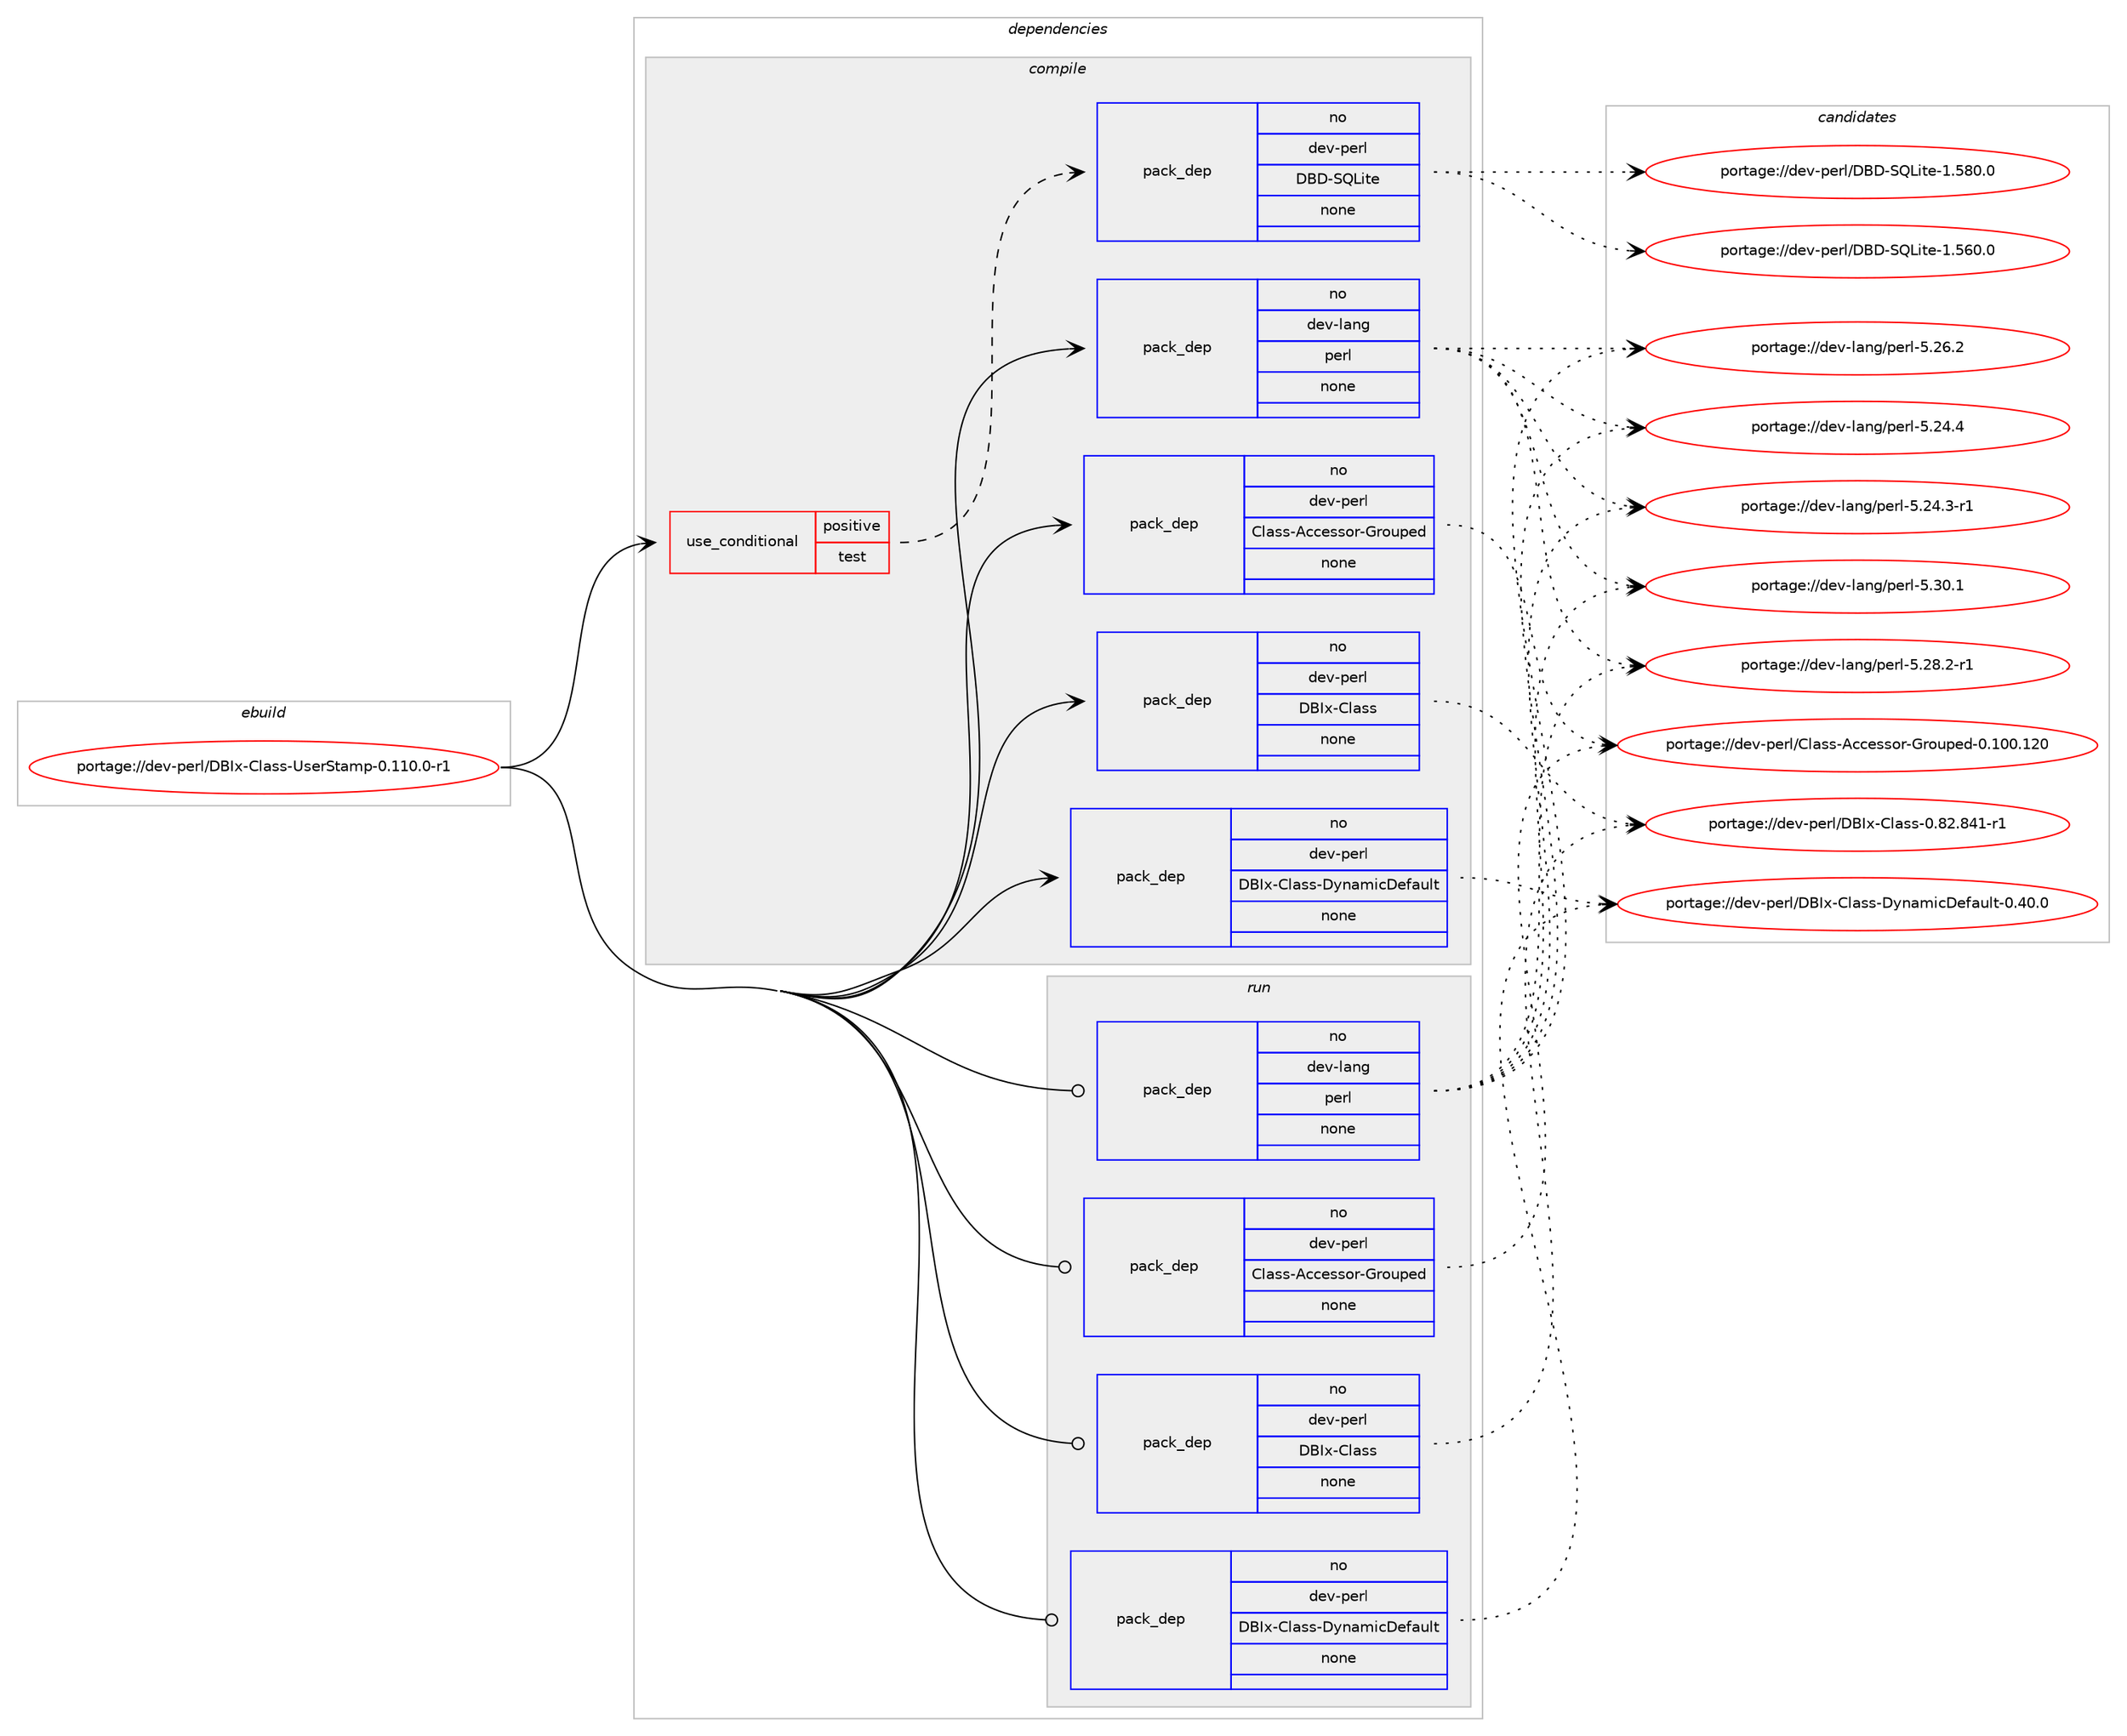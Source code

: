 digraph prolog {

# *************
# Graph options
# *************

newrank=true;
concentrate=true;
compound=true;
graph [rankdir=LR,fontname=Helvetica,fontsize=10,ranksep=1.5];#, ranksep=2.5, nodesep=0.2];
edge  [arrowhead=vee];
node  [fontname=Helvetica,fontsize=10];

# **********
# The ebuild
# **********

subgraph cluster_leftcol {
color=gray;
rank=same;
label=<<i>ebuild</i>>;
id [label="portage://dev-perl/DBIx-Class-UserStamp-0.110.0-r1", color=red, width=4, href="../dev-perl/DBIx-Class-UserStamp-0.110.0-r1.svg"];
}

# ****************
# The dependencies
# ****************

subgraph cluster_midcol {
color=gray;
label=<<i>dependencies</i>>;
subgraph cluster_compile {
fillcolor="#eeeeee";
style=filled;
label=<<i>compile</i>>;
subgraph cond122453 {
dependency497297 [label=<<TABLE BORDER="0" CELLBORDER="1" CELLSPACING="0" CELLPADDING="4"><TR><TD ROWSPAN="3" CELLPADDING="10">use_conditional</TD></TR><TR><TD>positive</TD></TR><TR><TD>test</TD></TR></TABLE>>, shape=none, color=red];
subgraph pack369749 {
dependency497298 [label=<<TABLE BORDER="0" CELLBORDER="1" CELLSPACING="0" CELLPADDING="4" WIDTH="220"><TR><TD ROWSPAN="6" CELLPADDING="30">pack_dep</TD></TR><TR><TD WIDTH="110">no</TD></TR><TR><TD>dev-perl</TD></TR><TR><TD>DBD-SQLite</TD></TR><TR><TD>none</TD></TR><TR><TD></TD></TR></TABLE>>, shape=none, color=blue];
}
dependency497297:e -> dependency497298:w [weight=20,style="dashed",arrowhead="vee"];
}
id:e -> dependency497297:w [weight=20,style="solid",arrowhead="vee"];
subgraph pack369750 {
dependency497299 [label=<<TABLE BORDER="0" CELLBORDER="1" CELLSPACING="0" CELLPADDING="4" WIDTH="220"><TR><TD ROWSPAN="6" CELLPADDING="30">pack_dep</TD></TR><TR><TD WIDTH="110">no</TD></TR><TR><TD>dev-lang</TD></TR><TR><TD>perl</TD></TR><TR><TD>none</TD></TR><TR><TD></TD></TR></TABLE>>, shape=none, color=blue];
}
id:e -> dependency497299:w [weight=20,style="solid",arrowhead="vee"];
subgraph pack369751 {
dependency497300 [label=<<TABLE BORDER="0" CELLBORDER="1" CELLSPACING="0" CELLPADDING="4" WIDTH="220"><TR><TD ROWSPAN="6" CELLPADDING="30">pack_dep</TD></TR><TR><TD WIDTH="110">no</TD></TR><TR><TD>dev-perl</TD></TR><TR><TD>Class-Accessor-Grouped</TD></TR><TR><TD>none</TD></TR><TR><TD></TD></TR></TABLE>>, shape=none, color=blue];
}
id:e -> dependency497300:w [weight=20,style="solid",arrowhead="vee"];
subgraph pack369752 {
dependency497301 [label=<<TABLE BORDER="0" CELLBORDER="1" CELLSPACING="0" CELLPADDING="4" WIDTH="220"><TR><TD ROWSPAN="6" CELLPADDING="30">pack_dep</TD></TR><TR><TD WIDTH="110">no</TD></TR><TR><TD>dev-perl</TD></TR><TR><TD>DBIx-Class</TD></TR><TR><TD>none</TD></TR><TR><TD></TD></TR></TABLE>>, shape=none, color=blue];
}
id:e -> dependency497301:w [weight=20,style="solid",arrowhead="vee"];
subgraph pack369753 {
dependency497302 [label=<<TABLE BORDER="0" CELLBORDER="1" CELLSPACING="0" CELLPADDING="4" WIDTH="220"><TR><TD ROWSPAN="6" CELLPADDING="30">pack_dep</TD></TR><TR><TD WIDTH="110">no</TD></TR><TR><TD>dev-perl</TD></TR><TR><TD>DBIx-Class-DynamicDefault</TD></TR><TR><TD>none</TD></TR><TR><TD></TD></TR></TABLE>>, shape=none, color=blue];
}
id:e -> dependency497302:w [weight=20,style="solid",arrowhead="vee"];
}
subgraph cluster_compileandrun {
fillcolor="#eeeeee";
style=filled;
label=<<i>compile and run</i>>;
}
subgraph cluster_run {
fillcolor="#eeeeee";
style=filled;
label=<<i>run</i>>;
subgraph pack369754 {
dependency497303 [label=<<TABLE BORDER="0" CELLBORDER="1" CELLSPACING="0" CELLPADDING="4" WIDTH="220"><TR><TD ROWSPAN="6" CELLPADDING="30">pack_dep</TD></TR><TR><TD WIDTH="110">no</TD></TR><TR><TD>dev-lang</TD></TR><TR><TD>perl</TD></TR><TR><TD>none</TD></TR><TR><TD></TD></TR></TABLE>>, shape=none, color=blue];
}
id:e -> dependency497303:w [weight=20,style="solid",arrowhead="odot"];
subgraph pack369755 {
dependency497304 [label=<<TABLE BORDER="0" CELLBORDER="1" CELLSPACING="0" CELLPADDING="4" WIDTH="220"><TR><TD ROWSPAN="6" CELLPADDING="30">pack_dep</TD></TR><TR><TD WIDTH="110">no</TD></TR><TR><TD>dev-perl</TD></TR><TR><TD>Class-Accessor-Grouped</TD></TR><TR><TD>none</TD></TR><TR><TD></TD></TR></TABLE>>, shape=none, color=blue];
}
id:e -> dependency497304:w [weight=20,style="solid",arrowhead="odot"];
subgraph pack369756 {
dependency497305 [label=<<TABLE BORDER="0" CELLBORDER="1" CELLSPACING="0" CELLPADDING="4" WIDTH="220"><TR><TD ROWSPAN="6" CELLPADDING="30">pack_dep</TD></TR><TR><TD WIDTH="110">no</TD></TR><TR><TD>dev-perl</TD></TR><TR><TD>DBIx-Class</TD></TR><TR><TD>none</TD></TR><TR><TD></TD></TR></TABLE>>, shape=none, color=blue];
}
id:e -> dependency497305:w [weight=20,style="solid",arrowhead="odot"];
subgraph pack369757 {
dependency497306 [label=<<TABLE BORDER="0" CELLBORDER="1" CELLSPACING="0" CELLPADDING="4" WIDTH="220"><TR><TD ROWSPAN="6" CELLPADDING="30">pack_dep</TD></TR><TR><TD WIDTH="110">no</TD></TR><TR><TD>dev-perl</TD></TR><TR><TD>DBIx-Class-DynamicDefault</TD></TR><TR><TD>none</TD></TR><TR><TD></TD></TR></TABLE>>, shape=none, color=blue];
}
id:e -> dependency497306:w [weight=20,style="solid",arrowhead="odot"];
}
}

# **************
# The candidates
# **************

subgraph cluster_choices {
rank=same;
color=gray;
label=<<i>candidates</i>>;

subgraph choice369749 {
color=black;
nodesep=1;
choice1001011184511210111410847686668458381761051161014549465356484648 [label="portage://dev-perl/DBD-SQLite-1.580.0", color=red, width=4,href="../dev-perl/DBD-SQLite-1.580.0.svg"];
choice1001011184511210111410847686668458381761051161014549465354484648 [label="portage://dev-perl/DBD-SQLite-1.560.0", color=red, width=4,href="../dev-perl/DBD-SQLite-1.560.0.svg"];
dependency497298:e -> choice1001011184511210111410847686668458381761051161014549465356484648:w [style=dotted,weight="100"];
dependency497298:e -> choice1001011184511210111410847686668458381761051161014549465354484648:w [style=dotted,weight="100"];
}
subgraph choice369750 {
color=black;
nodesep=1;
choice10010111845108971101034711210111410845534651484649 [label="portage://dev-lang/perl-5.30.1", color=red, width=4,href="../dev-lang/perl-5.30.1.svg"];
choice100101118451089711010347112101114108455346505646504511449 [label="portage://dev-lang/perl-5.28.2-r1", color=red, width=4,href="../dev-lang/perl-5.28.2-r1.svg"];
choice10010111845108971101034711210111410845534650544650 [label="portage://dev-lang/perl-5.26.2", color=red, width=4,href="../dev-lang/perl-5.26.2.svg"];
choice10010111845108971101034711210111410845534650524652 [label="portage://dev-lang/perl-5.24.4", color=red, width=4,href="../dev-lang/perl-5.24.4.svg"];
choice100101118451089711010347112101114108455346505246514511449 [label="portage://dev-lang/perl-5.24.3-r1", color=red, width=4,href="../dev-lang/perl-5.24.3-r1.svg"];
dependency497299:e -> choice10010111845108971101034711210111410845534651484649:w [style=dotted,weight="100"];
dependency497299:e -> choice100101118451089711010347112101114108455346505646504511449:w [style=dotted,weight="100"];
dependency497299:e -> choice10010111845108971101034711210111410845534650544650:w [style=dotted,weight="100"];
dependency497299:e -> choice10010111845108971101034711210111410845534650524652:w [style=dotted,weight="100"];
dependency497299:e -> choice100101118451089711010347112101114108455346505246514511449:w [style=dotted,weight="100"];
}
subgraph choice369751 {
color=black;
nodesep=1;
choice1001011184511210111410847671089711511545659999101115115111114457111411111711210110045484649484846495048 [label="portage://dev-perl/Class-Accessor-Grouped-0.100.120", color=red, width=4,href="../dev-perl/Class-Accessor-Grouped-0.100.120.svg"];
dependency497300:e -> choice1001011184511210111410847671089711511545659999101115115111114457111411111711210110045484649484846495048:w [style=dotted,weight="100"];
}
subgraph choice369752 {
color=black;
nodesep=1;
choice10010111845112101114108476866731204567108971151154548465650465652494511449 [label="portage://dev-perl/DBIx-Class-0.82.841-r1", color=red, width=4,href="../dev-perl/DBIx-Class-0.82.841-r1.svg"];
dependency497301:e -> choice10010111845112101114108476866731204567108971151154548465650465652494511449:w [style=dotted,weight="100"];
}
subgraph choice369753 {
color=black;
nodesep=1;
choice100101118451121011141084768667312045671089711511545681211109710910599681011029711710811645484652484648 [label="portage://dev-perl/DBIx-Class-DynamicDefault-0.40.0", color=red, width=4,href="../dev-perl/DBIx-Class-DynamicDefault-0.40.0.svg"];
dependency497302:e -> choice100101118451121011141084768667312045671089711511545681211109710910599681011029711710811645484652484648:w [style=dotted,weight="100"];
}
subgraph choice369754 {
color=black;
nodesep=1;
choice10010111845108971101034711210111410845534651484649 [label="portage://dev-lang/perl-5.30.1", color=red, width=4,href="../dev-lang/perl-5.30.1.svg"];
choice100101118451089711010347112101114108455346505646504511449 [label="portage://dev-lang/perl-5.28.2-r1", color=red, width=4,href="../dev-lang/perl-5.28.2-r1.svg"];
choice10010111845108971101034711210111410845534650544650 [label="portage://dev-lang/perl-5.26.2", color=red, width=4,href="../dev-lang/perl-5.26.2.svg"];
choice10010111845108971101034711210111410845534650524652 [label="portage://dev-lang/perl-5.24.4", color=red, width=4,href="../dev-lang/perl-5.24.4.svg"];
choice100101118451089711010347112101114108455346505246514511449 [label="portage://dev-lang/perl-5.24.3-r1", color=red, width=4,href="../dev-lang/perl-5.24.3-r1.svg"];
dependency497303:e -> choice10010111845108971101034711210111410845534651484649:w [style=dotted,weight="100"];
dependency497303:e -> choice100101118451089711010347112101114108455346505646504511449:w [style=dotted,weight="100"];
dependency497303:e -> choice10010111845108971101034711210111410845534650544650:w [style=dotted,weight="100"];
dependency497303:e -> choice10010111845108971101034711210111410845534650524652:w [style=dotted,weight="100"];
dependency497303:e -> choice100101118451089711010347112101114108455346505246514511449:w [style=dotted,weight="100"];
}
subgraph choice369755 {
color=black;
nodesep=1;
choice1001011184511210111410847671089711511545659999101115115111114457111411111711210110045484649484846495048 [label="portage://dev-perl/Class-Accessor-Grouped-0.100.120", color=red, width=4,href="../dev-perl/Class-Accessor-Grouped-0.100.120.svg"];
dependency497304:e -> choice1001011184511210111410847671089711511545659999101115115111114457111411111711210110045484649484846495048:w [style=dotted,weight="100"];
}
subgraph choice369756 {
color=black;
nodesep=1;
choice10010111845112101114108476866731204567108971151154548465650465652494511449 [label="portage://dev-perl/DBIx-Class-0.82.841-r1", color=red, width=4,href="../dev-perl/DBIx-Class-0.82.841-r1.svg"];
dependency497305:e -> choice10010111845112101114108476866731204567108971151154548465650465652494511449:w [style=dotted,weight="100"];
}
subgraph choice369757 {
color=black;
nodesep=1;
choice100101118451121011141084768667312045671089711511545681211109710910599681011029711710811645484652484648 [label="portage://dev-perl/DBIx-Class-DynamicDefault-0.40.0", color=red, width=4,href="../dev-perl/DBIx-Class-DynamicDefault-0.40.0.svg"];
dependency497306:e -> choice100101118451121011141084768667312045671089711511545681211109710910599681011029711710811645484652484648:w [style=dotted,weight="100"];
}
}

}
